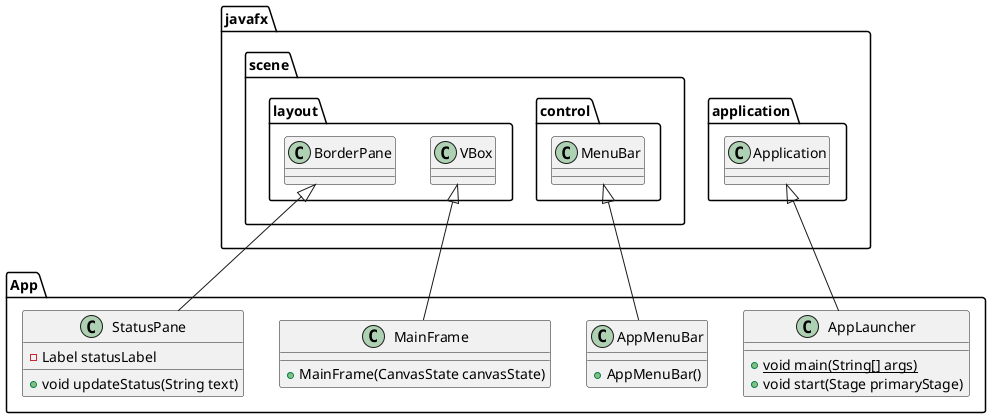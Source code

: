 @startuml
'https://plantuml.com/class-diagram

package javafx.application {
   class Application
}

package javafx.scene.control {
    class MenuBar
}

package javafx.scene.layout {
     class VBox
     class BorderPane
}

package App{
class AppLauncher {
   +{static} void main(String[] args)
   +void start(Stage primaryStage)
}

Application <|-- AppLauncher
MenuBar <|-- AppMenuBar
VBox <|-- MainFrame
BorderPane <|-- StatusPane

class AppMenuBar {
    +AppMenuBar()
}


class StatusPane{
  -Label statusLabel
  +void updateStatus(String text)
}

class MainFrame {

    +MainFrame(CanvasState canvasState)
}

}
@enduml